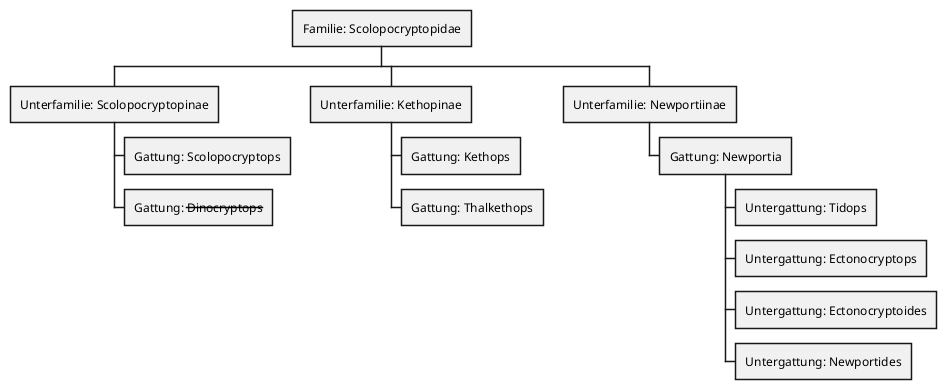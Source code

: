 @startwbs

* Familie: Scolopocryptopidae
** Unterfamilie: Scolopocryptopinae
*** Gattung: Scolopocryptops
' TBD: In Taxonomie-Übersicht entfernen
*** Gattung: <s>Dinocryptops
** Unterfamilie: Kethopinae
*** Gattung: Kethops
*** Gattung: Thalkethops
** Unterfamilie: Newportiinae
*** Gattung: Newportia
**** Untergattung: Tidops
**** Untergattung: Ectonocryptops
**** Untergattung: Ectonocryptoides
**** Untergattung: Newportides
@endwbs